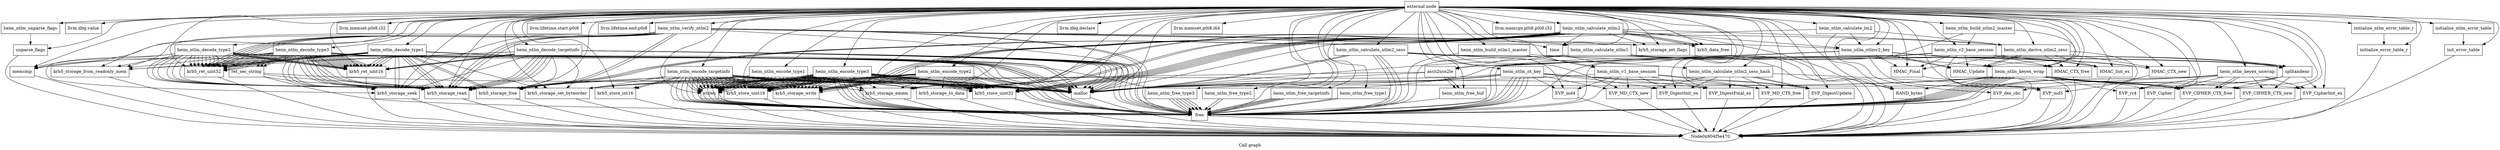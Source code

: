 digraph "Call graph" {
	label="Call graph";

	Node0x804f5e440 [shape=record,label="{external node}"];
	Node0x804f5e440 -> Node0x804f5e4d0;
	Node0x804f5e440 -> Node0x804f5e590;
	Node0x804f5e440 -> Node0x804f5e530;
	Node0x804f5e440 -> Node0x804f5e5f0;
	Node0x804f5e440 -> Node0x804f5e650;
	Node0x804f5e440 -> Node0x804f5e6b0;
	Node0x804f5e440 -> Node0x804f5e710;
	Node0x804f5e440 -> Node0x804f5e770;
	Node0x804f5e440 -> Node0x804f5e7d0;
	Node0x804f5e440 -> Node0x804f5e830;
	Node0x804f5e440 -> Node0x804f5e890;
	Node0x804f5e440 -> Node0x804f5e8f0;
	Node0x804f5e440 -> Node0x804f5e950;
	Node0x804f5e440 -> Node0x804f5e9b0;
	Node0x804f5e440 -> Node0x804f5ea10;
	Node0x804f5e440 -> Node0x804f5ea70;
	Node0x804f5e440 -> Node0x804f5eb90;
	Node0x804f5e440 -> Node0x804f5ead0;
	Node0x804f5e440 -> Node0x804f5ebf0;
	Node0x804f5e440 -> Node0x804f5eb30;
	Node0x804f5e440 -> Node0x804f5ec50;
	Node0x804f5e440 -> Node0x804f5ecb0;
	Node0x804f5e440 -> Node0x804f5ed10;
	Node0x804f5e440 -> Node0x804f5ed70;
	Node0x804f5e440 -> Node0x804f5edd0;
	Node0x804f5e440 -> Node0x804f5ee30;
	Node0x804f5e440 -> Node0x804f5ee90;
	Node0x804f5e440 -> Node0x804f5eef0;
	Node0x804f5e440 -> Node0x804f5efb0;
	Node0x804f5e440 -> Node0x804f5ef50;
	Node0x804f5e440 -> Node0x804f5f010;
	Node0x804f5e440 -> Node0x804f5f070;
	Node0x804f5e440 -> Node0x804f5f0d0;
	Node0x804f5e440 -> Node0x804f5f130;
	Node0x804f5e440 -> Node0x804f5f1f0;
	Node0x804f5e440 -> Node0x804f5f250;
	Node0x804f5e440 -> Node0x804f5f2b0;
	Node0x804f5e440 -> Node0x804f5f310;
	Node0x804f5e440 -> Node0x804f5f370;
	Node0x804f5e440 -> Node0x804f5f3d0;
	Node0x804f5e440 -> Node0x804f5f430;
	Node0x804f5e440 -> Node0x804f5f490;
	Node0x804f5e440 -> Node0x804f5f4f0;
	Node0x804f5e440 -> Node0x804f5f550;
	Node0x804f5e440 -> Node0x804f5f5b0;
	Node0x804f5e440 -> Node0x804f5f610;
	Node0x804f5e440 -> Node0x804f5f6d0;
	Node0x804f5e440 -> Node0x804f5f730;
	Node0x804f5e440 -> Node0x804f5f790;
	Node0x804f5e440 -> Node0x804f5f7f0;
	Node0x804f5e440 -> Node0x804f5f850;
	Node0x804f5e440 -> Node0x804f5f8b0;
	Node0x804f5e440 -> Node0x804f5f910;
	Node0x804f5e440 -> Node0x804f5f970;
	Node0x804f5e440 -> Node0x804f5f9d0;
	Node0x804f5e440 -> Node0x804f5fa30;
	Node0x804f5e440 -> Node0x804f5fa90;
	Node0x804f5e440 -> Node0x804f5faf0;
	Node0x804f5e440 -> Node0x804f5fb50;
	Node0x804f5e440 -> Node0x804f5fbb0;
	Node0x804f5e440 -> Node0x804f5fc10;
	Node0x804f5e440 -> Node0x804f5fc70;
	Node0x804f5e440 -> Node0x804f5fcd0;
	Node0x804f5e440 -> Node0x804f5fd30;
	Node0x804f5e440 -> Node0x804f5fd90;
	Node0x804f5e440 -> Node0x804f5fdf0;
	Node0x804f5e440 -> Node0x804f5fe50;
	Node0x804f5e440 -> Node0x804f5ff10;
	Node0x804f5e440 -> Node0x804f5ff70;
	Node0x804f5e440 -> Node0x804f5ffd0;
	Node0x804f5e440 -> Node0x804f6e030;
	Node0x804f5e440 -> Node0x804f6e090;
	Node0x804f5e440 -> Node0x804f6e0f0;
	Node0x804f5e440 -> Node0x804f6e150;
	Node0x804f5e440 -> Node0x804f6e1b0;
	Node0x804f5e440 -> Node0x804f6e210;
	Node0x804f5e440 -> Node0x804f6e270;
	Node0x804f5e440 -> Node0x804f6e2d0;
	Node0x804f5e440 -> Node0x804f6e330;
	Node0x804f5e440 -> Node0x804f6e390;
	Node0x804f5e4d0 [shape=record,label="{heim_ntlm_unparse_flags}"];
	Node0x804f5e4d0 -> Node0x804f5e530;
	Node0x804f5e590 [shape=record,label="{llvm.dbg.value}"];
	Node0x804f5e530 [shape=record,label="{unparse_flags}"];
	Node0x804f5e530 -> Node0x804f5e470;
	Node0x804f5e5f0 [shape=record,label="{heim_ntlm_free_buf}"];
	Node0x804f5e5f0 -> Node0x804f5e650;
	Node0x804f5e650 [shape=record,label="{free}"];
	Node0x804f5e650 -> Node0x804f5e470;
	Node0x804f5e6b0 [shape=record,label="{heim_ntlm_free_targetinfo}"];
	Node0x804f5e6b0 -> Node0x804f5e650;
	Node0x804f5e6b0 -> Node0x804f5e650;
	Node0x804f5e6b0 -> Node0x804f5e650;
	Node0x804f5e6b0 -> Node0x804f5e650;
	Node0x804f5e6b0 -> Node0x804f5e650;
	Node0x804f5e710 [shape=record,label="{llvm.memset.p0i8.i32}"];
	Node0x804f5e770 [shape=record,label="{heim_ntlm_encode_targetinfo}"];
	Node0x804f5e770 -> Node0x804f5e7d0;
	Node0x804f5e770 -> Node0x804f5e830;
	Node0x804f5e770 -> Node0x804f5e890;
	Node0x804f5e770 -> Node0x804f5e8f0;
	Node0x804f5e770 -> Node0x804f5e890;
	Node0x804f5e770 -> Node0x804f5e8f0;
	Node0x804f5e770 -> Node0x804f5e950;
	Node0x804f5e770 -> Node0x804f5e650;
	Node0x804f5e770 -> Node0x804f5e9b0;
	Node0x804f5e770 -> Node0x804f5e650;
	Node0x804f5e770 -> Node0x804f5e890;
	Node0x804f5e770 -> Node0x804f5e8f0;
	Node0x804f5e770 -> Node0x804f5e890;
	Node0x804f5e770 -> Node0x804f5e8f0;
	Node0x804f5e770 -> Node0x804f5e950;
	Node0x804f5e770 -> Node0x804f5e650;
	Node0x804f5e770 -> Node0x804f5e9b0;
	Node0x804f5e770 -> Node0x804f5e650;
	Node0x804f5e770 -> Node0x804f5e890;
	Node0x804f5e770 -> Node0x804f5e8f0;
	Node0x804f5e770 -> Node0x804f5e890;
	Node0x804f5e770 -> Node0x804f5e8f0;
	Node0x804f5e770 -> Node0x804f5e950;
	Node0x804f5e770 -> Node0x804f5e650;
	Node0x804f5e770 -> Node0x804f5e9b0;
	Node0x804f5e770 -> Node0x804f5e650;
	Node0x804f5e770 -> Node0x804f5e890;
	Node0x804f5e770 -> Node0x804f5e8f0;
	Node0x804f5e770 -> Node0x804f5e890;
	Node0x804f5e770 -> Node0x804f5e8f0;
	Node0x804f5e770 -> Node0x804f5e950;
	Node0x804f5e770 -> Node0x804f5e650;
	Node0x804f5e770 -> Node0x804f5e9b0;
	Node0x804f5e770 -> Node0x804f5e650;
	Node0x804f5e770 -> Node0x804f5e890;
	Node0x804f5e770 -> Node0x804f5e8f0;
	Node0x804f5e770 -> Node0x804f5e890;
	Node0x804f5e770 -> Node0x804f5e8f0;
	Node0x804f5e770 -> Node0x804f5e950;
	Node0x804f5e770 -> Node0x804f5e650;
	Node0x804f5e770 -> Node0x804f5e9b0;
	Node0x804f5e770 -> Node0x804f5e650;
	Node0x804f5e770 -> Node0x804f5e890;
	Node0x804f5e770 -> Node0x804f5e890;
	Node0x804f5e770 -> Node0x804f5ea10;
	Node0x804f5e770 -> Node0x804f5ea70;
	Node0x804f5e770 -> Node0x804f5ea70;
	Node0x804f5e770 -> Node0x804f5ead0;
	Node0x804f5e770 -> Node0x804f5eb30;
	Node0x804f5e7d0 [shape=record,label="{krb5_storage_emem}"];
	Node0x804f5e7d0 -> Node0x804f5e470;
	Node0x804f5e830 [shape=record,label="{krb5_storage_set_byteorder}"];
	Node0x804f5e830 -> Node0x804f5e470;
	Node0x804f5e890 [shape=record,label="{krb5_store_uint16}"];
	Node0x804f5e890 -> Node0x804f5e470;
	Node0x804f5e8f0 [shape=record,label="{strlen}"];
	Node0x804f5e8f0 -> Node0x804f5e470;
	Node0x804f5e950 [shape=record,label="{malloc}"];
	Node0x804f5e950 -> Node0x804f5e470;
	Node0x804f5e9b0 [shape=record,label="{krb5_storage_write}"];
	Node0x804f5e9b0 -> Node0x804f5e470;
	Node0x804f5ea10 [shape=record,label="{krb5_store_uint32}"];
	Node0x804f5ea10 -> Node0x804f5e470;
	Node0x804f5ea70 [shape=record,label="{krb5_store_int16}"];
	Node0x804f5ea70 -> Node0x804f5e470;
	Node0x804f5eb90 [shape=record,label="{llvm.lifetime.start.p0i8}"];
	Node0x804f5ead0 [shape=record,label="{krb5_storage_to_data}"];
	Node0x804f5ead0 -> Node0x804f5e470;
	Node0x804f5ebf0 [shape=record,label="{llvm.lifetime.end.p0i8}"];
	Node0x804f5eb30 [shape=record,label="{krb5_storage_free}"];
	Node0x804f5eb30 -> Node0x804f5e470;
	Node0x804f5ec50 [shape=record,label="{heim_ntlm_decode_targetinfo}"];
	Node0x804f5ec50 -> Node0x804f5ecb0;
	Node0x804f5ec50 -> Node0x804f5e830;
	Node0x804f5ec50 -> Node0x804f5ed10;
	Node0x804f5ec50 -> Node0x804f5ed10;
	Node0x804f5ec50 -> Node0x804f5e950;
	Node0x804f5ec50 -> Node0x804f5ed70;
	Node0x804f5ec50 -> Node0x804f5e650;
	Node0x804f5ec50 -> Node0x804f5e950;
	Node0x804f5ec50 -> Node0x804f5ed70;
	Node0x804f5ec50 -> Node0x804f5e650;
	Node0x804f5ec50 -> Node0x804f5e950;
	Node0x804f5ec50 -> Node0x804f5ed70;
	Node0x804f5ec50 -> Node0x804f5e650;
	Node0x804f5ec50 -> Node0x804f5e950;
	Node0x804f5ec50 -> Node0x804f5ed70;
	Node0x804f5ec50 -> Node0x804f5e650;
	Node0x804f5ec50 -> Node0x804f5e950;
	Node0x804f5ec50 -> Node0x804f5ed70;
	Node0x804f5ec50 -> Node0x804f5e650;
	Node0x804f5ec50 -> Node0x804f5edd0;
	Node0x804f5ec50 -> Node0x804f5ee30;
	Node0x804f5ec50 -> Node0x804f5ed10;
	Node0x804f5ec50 -> Node0x804f5eb30;
	Node0x804f5ecb0 [shape=record,label="{krb5_storage_from_readonly_mem}"];
	Node0x804f5ecb0 -> Node0x804f5e470;
	Node0x804f5ed10 [shape=record,label="{krb5_ret_uint16}"];
	Node0x804f5ed10 -> Node0x804f5e470;
	Node0x804f5ed70 [shape=record,label="{krb5_storage_read}"];
	Node0x804f5ed70 -> Node0x804f5e470;
	Node0x804f5edd0 [shape=record,label="{krb5_ret_uint32}"];
	Node0x804f5edd0 -> Node0x804f5e470;
	Node0x804f5ee30 [shape=record,label="{krb5_storage_seek}"];
	Node0x804f5ee30 -> Node0x804f5e470;
	Node0x804f5ee90 [shape=record,label="{heim_ntlm_free_type1}"];
	Node0x804f5ee90 -> Node0x804f5e650;
	Node0x804f5ee90 -> Node0x804f5e650;
	Node0x804f5eef0 [shape=record,label="{heim_ntlm_decode_type1}"];
	Node0x804f5eef0 -> Node0x804f5ecb0;
	Node0x804f5eef0 -> Node0x804f5e830;
	Node0x804f5eef0 -> Node0x804f5ed70;
	Node0x804f5eef0 -> Node0x804f5ef50;
	Node0x804f5eef0 -> Node0x804f5edd0;
	Node0x804f5eef0 -> Node0x804f5edd0;
	Node0x804f5eef0 -> Node0x804f5ed10;
	Node0x804f5eef0 -> Node0x804f5ed10;
	Node0x804f5eef0 -> Node0x804f5edd0;
	Node0x804f5eef0 -> Node0x804f5ed10;
	Node0x804f5eef0 -> Node0x804f5ed10;
	Node0x804f5eef0 -> Node0x804f5edd0;
	Node0x804f5eef0 -> Node0x804f5ee30;
	Node0x804f5eef0 -> Node0x804f5e950;
	Node0x804f5eef0 -> Node0x804f5ed70;
	Node0x804f5eef0 -> Node0x804f5ee30;
	Node0x804f5eef0 -> Node0x804f5e950;
	Node0x804f5eef0 -> Node0x804f5ed70;
	Node0x804f5eef0 -> Node0x804f5eb30;
	Node0x804f5eef0 -> Node0x804f5eb30;
	Node0x804f5eef0 -> Node0x804f5e650;
	Node0x804f5eef0 -> Node0x804f5e650;
	Node0x804f5efb0 [shape=record,label="{llvm.dbg.declare}"];
	Node0x804f5ef50 [shape=record,label="{memcmp}"];
	Node0x804f5ef50 -> Node0x804f5e470;
	Node0x804f5f010 [shape=record,label="{heim_ntlm_encode_type1}"];
	Node0x804f5f010 -> Node0x804f5e8f0;
	Node0x804f5f010 -> Node0x804f5e8f0;
	Node0x804f5f010 -> Node0x804f5e7d0;
	Node0x804f5f010 -> Node0x804f5e830;
	Node0x804f5f010 -> Node0x804f5e9b0;
	Node0x804f5f010 -> Node0x804f5ea10;
	Node0x804f5f010 -> Node0x804f5ea10;
	Node0x804f5f010 -> Node0x804f5e890;
	Node0x804f5f010 -> Node0x804f5e890;
	Node0x804f5f010 -> Node0x804f5ea10;
	Node0x804f5f010 -> Node0x804f5e890;
	Node0x804f5f010 -> Node0x804f5e890;
	Node0x804f5f010 -> Node0x804f5ea10;
	Node0x804f5f010 -> Node0x804f5e8f0;
	Node0x804f5f010 -> Node0x804f5e9b0;
	Node0x804f5f010 -> Node0x804f5e8f0;
	Node0x804f5f010 -> Node0x804f5e9b0;
	Node0x804f5f010 -> Node0x804f5ead0;
	Node0x804f5f010 -> Node0x804f5eb30;
	Node0x804f5f070 [shape=record,label="{heim_ntlm_free_type2}"];
	Node0x804f5f070 -> Node0x804f5e650;
	Node0x804f5f070 -> Node0x804f5e650;
	Node0x804f5f6d0 [shape=record,label="{llvm.memcpy.p0i8.p0i8.i32}"];
	Node0x804f5f0d0 [shape=record,label="{llvm.memset.p0i8.i64}"];
	Node0x804f5f130 [shape=record,label="{heim_ntlm_decode_type2}"];
	Node0x804f5f130 -> Node0x804f5ecb0;
	Node0x804f5f130 -> Node0x804f5e830;
	Node0x804f5f130 -> Node0x804f5ed70;
	Node0x804f5f130 -> Node0x804f5ef50;
	Node0x804f5f130 -> Node0x804f5edd0;
	Node0x804f5f130 -> Node0x804f5ed10;
	Node0x804f5f130 -> Node0x804f5ed10;
	Node0x804f5f130 -> Node0x804f5edd0;
	Node0x804f5f130 -> Node0x804f5edd0;
	Node0x804f5f130 -> Node0x804f5ed70;
	Node0x804f5f130 -> Node0x804f5edd0;
	Node0x804f5f130 -> Node0x804f5edd0;
	Node0x804f5f130 -> Node0x804f5ed10;
	Node0x804f5f130 -> Node0x804f5ed10;
	Node0x804f5f130 -> Node0x804f5edd0;
	Node0x804f5f130 -> Node0x804f5edd0;
	Node0x804f5f130 -> Node0x804f5edd0;
	Node0x804f5f130 -> Node0x804f5f190;
	Node0x804f5f130 -> Node0x804f5e950;
	Node0x804f5f130 -> Node0x804f5ee30;
	Node0x804f5f130 -> Node0x804f5ed70;
	Node0x804f5f130 -> Node0x804f5eb30;
	Node0x804f5f130 -> Node0x804f5eb30;
	Node0x804f5f130 -> Node0x804f5e650;
	Node0x804f5f130 -> Node0x804f5e650;
	Node0x804f5f190 [shape=record,label="{ret_sec_string}"];
	Node0x804f5f190 -> Node0x804f5ee30;
	Node0x804f5f190 -> Node0x804f5e950;
	Node0x804f5f190 -> Node0x804f5ed70;
	Node0x804f5f190 -> Node0x804f5e650;
	Node0x804f5f1f0 [shape=record,label="{heim_ntlm_encode_type2}"];
	Node0x804f5f1f0 -> Node0x804f5e8f0;
	Node0x804f5f1f0 -> Node0x804f5e7d0;
	Node0x804f5f1f0 -> Node0x804f5e830;
	Node0x804f5f1f0 -> Node0x804f5e9b0;
	Node0x804f5f1f0 -> Node0x804f5ea10;
	Node0x804f5f1f0 -> Node0x804f5e890;
	Node0x804f5f1f0 -> Node0x804f5e890;
	Node0x804f5f1f0 -> Node0x804f5ea10;
	Node0x804f5f1f0 -> Node0x804f5ea10;
	Node0x804f5f1f0 -> Node0x804f5e9b0;
	Node0x804f5f1f0 -> Node0x804f5ea10;
	Node0x804f5f1f0 -> Node0x804f5ea10;
	Node0x804f5f1f0 -> Node0x804f5e890;
	Node0x804f5f1f0 -> Node0x804f5e890;
	Node0x804f5f1f0 -> Node0x804f5ea10;
	Node0x804f5f1f0 -> Node0x804f5ea10;
	Node0x804f5f1f0 -> Node0x804f5ea10;
	Node0x804f5f1f0 -> Node0x804f5e8f0;
	Node0x804f5f1f0 -> Node0x804f5e950;
	Node0x804f5f1f0 -> Node0x804f5e650;
	Node0x804f5f1f0 -> Node0x804f5e9b0;
	Node0x804f5f1f0 -> Node0x804f5e650;
	Node0x804f5f1f0 -> Node0x804f5e9b0;
	Node0x804f5f1f0 -> Node0x804f5ead0;
	Node0x804f5f1f0 -> Node0x804f5eb30;
	Node0x804f5f250 [shape=record,label="{heim_ntlm_free_type3}"];
	Node0x804f5f250 -> Node0x804f5e650;
	Node0x804f5f250 -> Node0x804f5e650;
	Node0x804f5f250 -> Node0x804f5e650;
	Node0x804f5f250 -> Node0x804f5e650;
	Node0x804f5f250 -> Node0x804f5e650;
	Node0x804f5f250 -> Node0x804f5e650;
	Node0x804f5f2b0 [shape=record,label="{heim_ntlm_decode_type3}"];
	Node0x804f5f2b0 -> Node0x804f5ecb0;
	Node0x804f5f2b0 -> Node0x804f5e830;
	Node0x804f5f2b0 -> Node0x804f5ed70;
	Node0x804f5f2b0 -> Node0x804f5ef50;
	Node0x804f5f2b0 -> Node0x804f5edd0;
	Node0x804f5f2b0 -> Node0x804f5ed10;
	Node0x804f5f2b0 -> Node0x804f5ed10;
	Node0x804f5f2b0 -> Node0x804f5edd0;
	Node0x804f5f2b0 -> Node0x804f5ed10;
	Node0x804f5f2b0 -> Node0x804f5ed10;
	Node0x804f5f2b0 -> Node0x804f5edd0;
	Node0x804f5f2b0 -> Node0x804f5ed10;
	Node0x804f5f2b0 -> Node0x804f5ed10;
	Node0x804f5f2b0 -> Node0x804f5edd0;
	Node0x804f5f2b0 -> Node0x804f5ed10;
	Node0x804f5f2b0 -> Node0x804f5ed10;
	Node0x804f5f2b0 -> Node0x804f5edd0;
	Node0x804f5f2b0 -> Node0x804f5ed10;
	Node0x804f5f2b0 -> Node0x804f5ed10;
	Node0x804f5f2b0 -> Node0x804f5edd0;
	Node0x804f5f2b0 -> Node0x804f5ed10;
	Node0x804f5f2b0 -> Node0x804f5ed10;
	Node0x804f5f2b0 -> Node0x804f5edd0;
	Node0x804f5f2b0 -> Node0x804f5edd0;
	Node0x804f5f2b0 -> Node0x804f5edd0;
	Node0x804f5f2b0 -> Node0x804f5edd0;
	Node0x804f5f2b0 -> Node0x804f5e950;
	Node0x804f5f2b0 -> Node0x804f5ee30;
	Node0x804f5f2b0 -> Node0x804f5ed70;
	Node0x804f5f2b0 -> Node0x804f5e950;
	Node0x804f5f2b0 -> Node0x804f5ee30;
	Node0x804f5f2b0 -> Node0x804f5ed70;
	Node0x804f5f2b0 -> Node0x804f5f190;
	Node0x804f5f2b0 -> Node0x804f5f190;
	Node0x804f5f2b0 -> Node0x804f5f190;
	Node0x804f5f2b0 -> Node0x804f5e950;
	Node0x804f5f2b0 -> Node0x804f5ee30;
	Node0x804f5f2b0 -> Node0x804f5ed70;
	Node0x804f5f2b0 -> Node0x804f5eb30;
	Node0x804f5f2b0 -> Node0x804f5eb30;
	Node0x804f5f2b0 -> Node0x804f5f250;
	Node0x804f5f310 [shape=record,label="{heim_ntlm_encode_type3}"];
	Node0x804f5f310 -> Node0x804f5e8f0;
	Node0x804f5f310 -> Node0x804f5e8f0;
	Node0x804f5f310 -> Node0x804f5e8f0;
	Node0x804f5f310 -> Node0x804f5e7d0;
	Node0x804f5f310 -> Node0x804f5e830;
	Node0x804f5f310 -> Node0x804f5e9b0;
	Node0x804f5f310 -> Node0x804f5ea10;
	Node0x804f5f310 -> Node0x804f5e890;
	Node0x804f5f310 -> Node0x804f5e890;
	Node0x804f5f310 -> Node0x804f5ea10;
	Node0x804f5f310 -> Node0x804f5e890;
	Node0x804f5f310 -> Node0x804f5e890;
	Node0x804f5f310 -> Node0x804f5ea10;
	Node0x804f5f310 -> Node0x804f5e890;
	Node0x804f5f310 -> Node0x804f5e890;
	Node0x804f5f310 -> Node0x804f5ea10;
	Node0x804f5f310 -> Node0x804f5e890;
	Node0x804f5f310 -> Node0x804f5e890;
	Node0x804f5f310 -> Node0x804f5ea10;
	Node0x804f5f310 -> Node0x804f5e890;
	Node0x804f5f310 -> Node0x804f5e890;
	Node0x804f5f310 -> Node0x804f5ea10;
	Node0x804f5f310 -> Node0x804f5e890;
	Node0x804f5f310 -> Node0x804f5e890;
	Node0x804f5f310 -> Node0x804f5ea10;
	Node0x804f5f310 -> Node0x804f5ea10;
	Node0x804f5f310 -> Node0x804f5e8f0;
	Node0x804f5f310 -> Node0x804f5e950;
	Node0x804f5f310 -> Node0x804f5e650;
	Node0x804f5f310 -> Node0x804f5e9b0;
	Node0x804f5f310 -> Node0x804f5e650;
	Node0x804f5f310 -> Node0x804f5e8f0;
	Node0x804f5f310 -> Node0x804f5e9b0;
	Node0x804f5f310 -> Node0x804f5e8f0;
	Node0x804f5f310 -> Node0x804f5e950;
	Node0x804f5f310 -> Node0x804f5e650;
	Node0x804f5f310 -> Node0x804f5e9b0;
	Node0x804f5f310 -> Node0x804f5e650;
	Node0x804f5f310 -> Node0x804f5e8f0;
	Node0x804f5f310 -> Node0x804f5e950;
	Node0x804f5f310 -> Node0x804f5e650;
	Node0x804f5f310 -> Node0x804f5e9b0;
	Node0x804f5f310 -> Node0x804f5e9b0;
	Node0x804f5f310 -> Node0x804f5e650;
	Node0x804f5f310 -> Node0x804f5e9b0;
	Node0x804f5f310 -> Node0x804f5e9b0;
	Node0x804f5f310 -> Node0x804f5e9b0;
	Node0x804f5f310 -> Node0x804f5ead0;
	Node0x804f5f310 -> Node0x804f5eb30;
	Node0x804f5f370 [shape=record,label="{heim_ntlm_nt_key}"];
	Node0x804f5f370 -> Node0x804f5e950;
	Node0x804f5f370 -> Node0x804f5e8f0;
	Node0x804f5f370 -> Node0x804f5e950;
	Node0x804f5f370 -> Node0x804f5e650;
	Node0x804f5f370 -> Node0x804f5e650;
	Node0x804f5f370 -> Node0x804f5f3d0;
	Node0x804f5f370 -> Node0x804f5e650;
	Node0x804f5f370 -> Node0x804f5e650;
	Node0x804f5f370 -> Node0x804f5f430;
	Node0x804f5f370 -> Node0x804f5f490;
	Node0x804f5f370 -> Node0x804f5f4f0;
	Node0x804f5f370 -> Node0x804f5f550;
	Node0x804f5f370 -> Node0x804f5f5b0;
	Node0x804f5f370 -> Node0x804f5e650;
	Node0x804f5f3d0 [shape=record,label="{EVP_MD_CTX_new}"];
	Node0x804f5f3d0 -> Node0x804f5e470;
	Node0x804f5f430 [shape=record,label="{EVP_md4}"];
	Node0x804f5f430 -> Node0x804f5e470;
	Node0x804f5f490 [shape=record,label="{EVP_DigestInit_ex}"];
	Node0x804f5f490 -> Node0x804f5e470;
	Node0x804f5f4f0 [shape=record,label="{EVP_DigestUpdate}"];
	Node0x804f5f4f0 -> Node0x804f5e470;
	Node0x804f5f550 [shape=record,label="{EVP_DigestFinal_ex}"];
	Node0x804f5f550 -> Node0x804f5e470;
	Node0x804f5f5b0 [shape=record,label="{EVP_MD_CTX_free}"];
	Node0x804f5f5b0 -> Node0x804f5e470;
	Node0x804f5f610 [shape=record,label="{heim_ntlm_calculate_ntlm1}"];
	Node0x804f5f610 -> Node0x804f5e950;
	Node0x804f5f610 -> Node0x804f5f670;
	Node0x804f5f610 -> Node0x804f5f670;
	Node0x804f5f610 -> Node0x804f5f670;
	Node0x804f5f610 -> Node0x804f5e650;
	Node0x804f5f670 [shape=record,label="{splitandenc}"];
	Node0x804f5f670 -> Node0x804f5f730;
	Node0x804f5f670 -> Node0x804f5f790;
	Node0x804f5f670 -> Node0x804f5f7f0;
	Node0x804f5f670 -> Node0x804f5f850;
	Node0x804f5f670 -> Node0x804f5f8b0;
	Node0x804f5f730 [shape=record,label="{EVP_CIPHER_CTX_new}"];
	Node0x804f5f730 -> Node0x804f5e470;
	Node0x804f5f790 [shape=record,label="{EVP_des_cbc}"];
	Node0x804f5f790 -> Node0x804f5e470;
	Node0x804f5f7f0 [shape=record,label="{EVP_CipherInit_ex}"];
	Node0x804f5f7f0 -> Node0x804f5e470;
	Node0x804f5f850 [shape=record,label="{EVP_Cipher}"];
	Node0x804f5f850 -> Node0x804f5e470;
	Node0x804f5f8b0 [shape=record,label="{EVP_CIPHER_CTX_free}"];
	Node0x804f5f8b0 -> Node0x804f5e470;
	Node0x804f5f910 [shape=record,label="{heim_ntlm_v1_base_session}"];
	Node0x804f5f910 -> Node0x804f5e950;
	Node0x804f5f910 -> Node0x804f5f3d0;
	Node0x804f5f910 -> Node0x804f5e650;
	Node0x804f5f910 -> Node0x804f5f430;
	Node0x804f5f910 -> Node0x804f5f490;
	Node0x804f5f910 -> Node0x804f5f4f0;
	Node0x804f5f910 -> Node0x804f5f550;
	Node0x804f5f910 -> Node0x804f5f5b0;
	Node0x804f5f970 [shape=record,label="{heim_ntlm_v2_base_session}"];
	Node0x804f5f970 -> Node0x804f5e950;
	Node0x804f5f970 -> Node0x804f5f9d0;
	Node0x804f5f970 -> Node0x804f5e650;
	Node0x804f5f970 -> Node0x804f5fa30;
	Node0x804f5f970 -> Node0x804f5fa90;
	Node0x804f5f970 -> Node0x804f5faf0;
	Node0x804f5f970 -> Node0x804f5fb50;
	Node0x804f5f970 -> Node0x804f5fbb0;
	Node0x804f5f9d0 [shape=record,label="{HMAC_CTX_new}"];
	Node0x804f5f9d0 -> Node0x804f5e470;
	Node0x804f5fa30 [shape=record,label="{EVP_md5}"];
	Node0x804f5fa30 -> Node0x804f5e470;
	Node0x804f5fa90 [shape=record,label="{HMAC_Init_ex}"];
	Node0x804f5fa90 -> Node0x804f5e470;
	Node0x804f5faf0 [shape=record,label="{HMAC_Update}"];
	Node0x804f5faf0 -> Node0x804f5e470;
	Node0x804f5fb50 [shape=record,label="{HMAC_Final}"];
	Node0x804f5fb50 -> Node0x804f5e470;
	Node0x804f5fbb0 [shape=record,label="{HMAC_CTX_free}"];
	Node0x804f5fbb0 -> Node0x804f5e470;
	Node0x804f5fc10 [shape=record,label="{heim_ntlm_keyex_wrap}"];
	Node0x804f5fc10 -> Node0x804f5e950;
	Node0x804f5fc10 -> Node0x804f5e950;
	Node0x804f5fc10 -> Node0x804f5e650;
	Node0x804f5fc10 -> Node0x804f5f730;
	Node0x804f5fc10 -> Node0x804f5e650;
	Node0x804f5fc10 -> Node0x804f5e650;
	Node0x804f5fc10 -> Node0x804f5fc70;
	Node0x804f5fc10 -> Node0x804f5f7f0;
	Node0x804f5fc10 -> Node0x804f5f8b0;
	Node0x804f5fc10 -> Node0x804f5e650;
	Node0x804f5fc10 -> Node0x804f5e650;
	Node0x804f5fc10 -> Node0x804f5fcd0;
	Node0x804f5fc10 -> Node0x804f5f8b0;
	Node0x804f5fc10 -> Node0x804f5e650;
	Node0x804f5fc10 -> Node0x804f5e650;
	Node0x804f5fc10 -> Node0x804f5f850;
	Node0x804f5fc10 -> Node0x804f5f8b0;
	Node0x804f5fc70 [shape=record,label="{EVP_rc4}"];
	Node0x804f5fc70 -> Node0x804f5e470;
	Node0x804f5fcd0 [shape=record,label="{RAND_bytes}"];
	Node0x804f5fcd0 -> Node0x804f5e470;
	Node0x804f5fd30 [shape=record,label="{heim_ntlm_build_ntlm1_master}"];
	Node0x804f5fd30 -> Node0x804f5f910;
	Node0x804f5fd30 -> Node0x804f5fc10;
	Node0x804f5fd30 -> Node0x804f5e650;
	Node0x804f5fd90 [shape=record,label="{heim_ntlm_build_ntlm2_master}"];
	Node0x804f5fd90 -> Node0x804f5f970;
	Node0x804f5fd90 -> Node0x804f5fc10;
	Node0x804f5fd90 -> Node0x804f5e650;
	Node0x804f5fdf0 [shape=record,label="{heim_ntlm_keyex_unwrap}"];
	Node0x804f5fdf0 -> Node0x804f5e950;
	Node0x804f5fdf0 -> Node0x804f5f730;
	Node0x804f5fdf0 -> Node0x804f5e650;
	Node0x804f5fdf0 -> Node0x804f5fc70;
	Node0x804f5fdf0 -> Node0x804f5f7f0;
	Node0x804f5fdf0 -> Node0x804f5f8b0;
	Node0x804f5fdf0 -> Node0x804f5e650;
	Node0x804f5fdf0 -> Node0x804f5f850;
	Node0x804f5fdf0 -> Node0x804f5f8b0;
	Node0x804f5fe50 [shape=record,label="{heim_ntlm_ntlmv2_key}"];
	Node0x804f5fe50 -> Node0x804f5f9d0;
	Node0x804f5fe50 -> Node0x804f5fa30;
	Node0x804f5fe50 -> Node0x804f5fa90;
	Node0x804f5fe50 -> Node0x804f5feb0;
	Node0x804f5fe50 -> Node0x804f5faf0;
	Node0x804f5fe50 -> Node0x804f5e650;
	Node0x804f5fe50 -> Node0x804f5feb0;
	Node0x804f5fe50 -> Node0x804f5faf0;
	Node0x804f5fe50 -> Node0x804f5e650;
	Node0x804f5fe50 -> Node0x804f5fb50;
	Node0x804f5fe50 -> Node0x804f5fbb0;
	Node0x804f5feb0 [shape=record,label="{ascii2ucs2le}"];
	Node0x804f5feb0 -> Node0x804f5e8f0;
	Node0x804f5feb0 -> Node0x804f5e950;
	Node0x804f5feb0 -> Node0x804f5e5f0;
	Node0x804f5feb0 -> Node0x804f5e5f0;
	Node0x804f5ff10 [shape=record,label="{heim_ntlm_calculate_lm2}"];
	Node0x804f5ff10 -> Node0x804f5fcd0;
	Node0x804f5ff10 -> Node0x804f5fe50;
	Node0x804f5ff10 -> Node0x804f5e950;
	Node0x804f5ff10 -> Node0x804f5ff70;
	Node0x804f5ff70 [shape=record,label="{heim_ntlm_derive_ntlm2_sess}"];
	Node0x804f5ff70 -> Node0x804f5f9d0;
	Node0x804f5ff70 -> Node0x804f5fa30;
	Node0x804f5ff70 -> Node0x804f5fa90;
	Node0x804f5ff70 -> Node0x804f5faf0;
	Node0x804f5ff70 -> Node0x804f5faf0;
	Node0x804f5ff70 -> Node0x804f5fb50;
	Node0x804f5ff70 -> Node0x804f5fbb0;
	Node0x804f5ffd0 [shape=record,label="{heim_ntlm_calculate_ntlm2}"];
	Node0x804f5ffd0 -> Node0x804f6e030;
	Node0x804f5ffd0 -> Node0x804f5fcd0;
	Node0x804f5ffd0 -> Node0x804f5fe50;
	Node0x804f5ffd0 -> Node0x804f5e7d0;
	Node0x804f5ffd0 -> Node0x804f6e090;
	Node0x804f5ffd0 -> Node0x804f5ea10;
	Node0x804f5ffd0 -> Node0x804f5ea10;
	Node0x804f5ffd0 -> Node0x804f5ea10;
	Node0x804f5ffd0 -> Node0x804f5ea10;
	Node0x804f5ffd0 -> Node0x804f5e9b0;
	Node0x804f5ffd0 -> Node0x804f5ea10;
	Node0x804f5ffd0 -> Node0x804f5e9b0;
	Node0x804f5ffd0 -> Node0x804f5ea10;
	Node0x804f5ffd0 -> Node0x804f5ead0;
	Node0x804f5ffd0 -> Node0x804f5eb30;
	Node0x804f5ffd0 -> Node0x804f5ff70;
	Node0x804f5ffd0 -> Node0x804f6e0f0;
	Node0x804f5ffd0 -> Node0x804f5e7d0;
	Node0x804f5ffd0 -> Node0x804f6e0f0;
	Node0x804f5ffd0 -> Node0x804f5e9b0;
	Node0x804f5ffd0 -> Node0x804f5e9b0;
	Node0x804f5ffd0 -> Node0x804f6e0f0;
	Node0x804f5ffd0 -> Node0x804f5ead0;
	Node0x804f5ffd0 -> Node0x804f5eb30;
	Node0x804f5ffd0 -> Node0x804f5eb30;
	Node0x804f6e030 [shape=record,label="{time}"];
	Node0x804f6e030 -> Node0x804f5e470;
	Node0x804f6e090 [shape=record,label="{krb5_storage_set_flags}"];
	Node0x804f6e090 -> Node0x804f5e470;
	Node0x804f6e0f0 [shape=record,label="{krb5_data_free}"];
	Node0x804f6e0f0 -> Node0x804f5e470;
	Node0x804f6e150 [shape=record,label="{heim_ntlm_verify_ntlm2}"];
	Node0x804f6e150 -> Node0x804f6e030;
	Node0x804f6e150 -> Node0x804f5fe50;
	Node0x804f6e150 -> Node0x804f5ecb0;
	Node0x804f6e150 -> Node0x804f6e090;
	Node0x804f6e150 -> Node0x804f5ed70;
	Node0x804f6e150 -> Node0x804f5edd0;
	Node0x804f6e150 -> Node0x804f5edd0;
	Node0x804f6e150 -> Node0x804f5edd0;
	Node0x804f6e150 -> Node0x804f5edd0;
	Node0x804f6e150 -> Node0x804f5ed70;
	Node0x804f6e150 -> Node0x804f5edd0;
	Node0x804f6e150 -> Node0x804f5ee30;
	Node0x804f6e150 -> Node0x804f5e950;
	Node0x804f6e150 -> Node0x804f5ed70;
	Node0x804f6e150 -> Node0x804f5eb30;
	Node0x804f6e150 -> Node0x804f5ff70;
	Node0x804f6e150 -> Node0x804f5ef50;
	Node0x804f6e150 -> Node0x804f5e650;
	Node0x804f6e150 -> Node0x804f5e650;
	Node0x804f6e150 -> Node0x804f5eb30;
	Node0x804f6e1b0 [shape=record,label="{heim_ntlm_calculate_ntlm2_sess}"];
	Node0x804f6e1b0 -> Node0x804f6e210;
	Node0x804f6e1b0 -> Node0x804f5e950;
	Node0x804f6e1b0 -> Node0x804f5e950;
	Node0x804f6e1b0 -> Node0x804f5e650;
	Node0x804f6e1b0 -> Node0x804f5f670;
	Node0x804f6e1b0 -> Node0x804f5f670;
	Node0x804f6e1b0 -> Node0x804f5f670;
	Node0x804f6e1b0 -> Node0x804f5e650;
	Node0x804f6e1b0 -> Node0x804f5e650;
	Node0x804f6e210 [shape=record,label="{heim_ntlm_calculate_ntlm2_sess_hash}"];
	Node0x804f6e210 -> Node0x804f5f3d0;
	Node0x804f6e210 -> Node0x804f5fa30;
	Node0x804f6e210 -> Node0x804f5f490;
	Node0x804f6e210 -> Node0x804f5f4f0;
	Node0x804f6e210 -> Node0x804f5f4f0;
	Node0x804f6e210 -> Node0x804f5f550;
	Node0x804f6e210 -> Node0x804f5f5b0;
	Node0x804f6e270 [shape=record,label="{initialize_ntlm_error_table_r}"];
	Node0x804f6e270 -> Node0x804f6e2d0;
	Node0x804f6e2d0 [shape=record,label="{initialize_error_table_r}"];
	Node0x804f6e2d0 -> Node0x804f5e470;
	Node0x804f6e330 [shape=record,label="{initialize_ntlm_error_table}"];
	Node0x804f6e330 -> Node0x804f6e390;
	Node0x804f6e390 [shape=record,label="{init_error_table}"];
	Node0x804f6e390 -> Node0x804f5e470;
}
